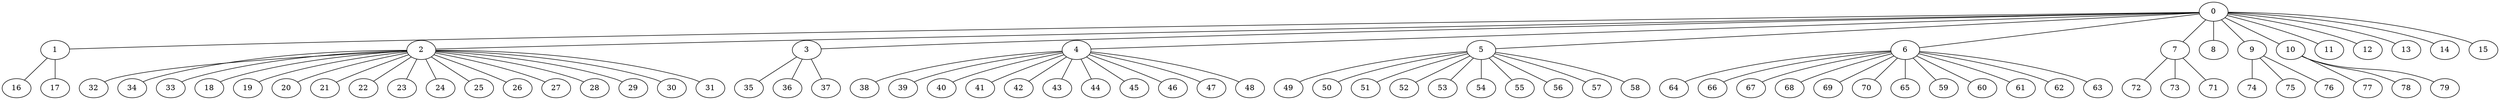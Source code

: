 
graph graphname {
    0 -- 1
0 -- 2
0 -- 3
0 -- 4
0 -- 5
0 -- 6
0 -- 7
0 -- 8
0 -- 9
0 -- 10
0 -- 11
0 -- 12
0 -- 13
0 -- 14
0 -- 15
1 -- 16
1 -- 17
2 -- 32
2 -- 34
2 -- 33
2 -- 18
2 -- 19
2 -- 20
2 -- 21
2 -- 22
2 -- 23
2 -- 24
2 -- 25
2 -- 26
2 -- 27
2 -- 28
2 -- 29
2 -- 30
2 -- 31
3 -- 35
3 -- 36
3 -- 37
4 -- 38
4 -- 39
4 -- 40
4 -- 41
4 -- 42
4 -- 43
4 -- 44
4 -- 45
4 -- 46
4 -- 47
4 -- 48
5 -- 49
5 -- 50
5 -- 51
5 -- 52
5 -- 53
5 -- 54
5 -- 55
5 -- 56
5 -- 57
5 -- 58
6 -- 64
6 -- 66
6 -- 67
6 -- 68
6 -- 69
6 -- 70
6 -- 65
6 -- 59
6 -- 60
6 -- 61
6 -- 62
6 -- 63
7 -- 72
7 -- 73
7 -- 71
9 -- 74
9 -- 75
9 -- 76
10 -- 77
10 -- 78
10 -- 79

}

